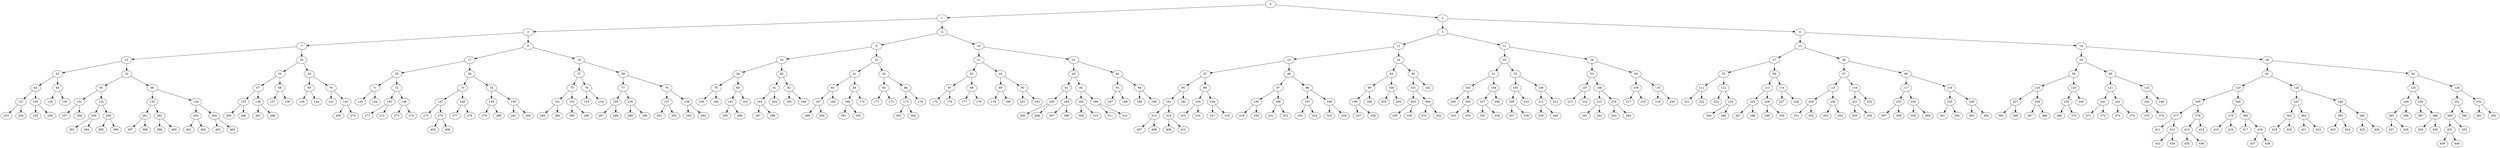 strict digraph "" {
	0	[Q=0.029104624284929298,
		size=54220];
	1	[Q=0.005904003109592715,
		size=24993];
	0 -> 1;
	2	[Q=0.03134954917268122,
		size=29227];
	0 -> 2;
	3	[Q=0.005111825973298831,
		size=10204];
	1 -> 3;
	4	[Q=0.0023702308725439825,
		size=14789];
	1 -> 4;
	5	[Q=0.0036431148019595017,
		size=9318];
	2 -> 5;
	6	[Q=0.02295065390886425,
		size=19909];
	2 -> 6;
	7	[Q=0.05385882365872846,
		size=2014];
	3 -> 7;
	8	[Q=0.0029150957395989163,
		size=8190];
	3 -> 8;
	9	[Q=0.0012977115306314901,
		size=7080];
	4 -> 9;
	10	[Q=0.0025864207092372304,
		size=7709];
	4 -> 10;
	11	[Q=0.0028760895284595245,
		size=4226];
	5 -> 11;
	12	[Q=0.0016617296992483127,
		size=5092];
	5 -> 12;
	13	[Q=0.003545563939971602,
		size=7406];
	6 -> 13;
	14	[Q=0.030594217101504617,
		size=12503];
	6 -> 14;
	15	[Q=0.03976301979885487,
		size=910];
	7 -> 15;
	16	[Q=0.00576221938869953,
		size=1104];
	7 -> 16;
	17	[Q=0.002984867754059095,
		size=3401];
	8 -> 17;
	18	[Q=0.0015935494715573761,
		size=4789];
	8 -> 18;
	19	[Q=0.0013058584945222496,
		size=3203];
	9 -> 19;
	20	[Q=0.0011590105862541722,
		size=3877];
	9 -> 20;
	21	[Q=0.0014897805975346567,
		size=3795];
	10 -> 21;
	22	[Q=0.001269752959957543,
		size=3914];
	10 -> 22;
	23	[Q=0.0023601602750298045,
		size=1915];
	11 -> 23;
	24	[Q=0.0012803290746835339,
		size=2311];
	11 -> 24;
	25	[Q=0.004966351627125255,
		size=1815];
	12 -> 25;
	26	[Q=0.0038549800101170817,
		size=3277];
	12 -> 26;
	27	[Q=0.0026409433755061607,
		size=2977];
	13 -> 27;
	28	[Q=0.0014803788468302215,
		size=4429];
	13 -> 28;
	29	[Q=0.012179985698204332,
		size=5179];
	14 -> 29;
	30	[Q=0.0044145217694326055,
		size=7324];
	14 -> 30;
	31	[Q=0.01121723210834337,
		size=251];
	15 -> 31;
	32	[Q=0.02117095067980944,
		size=659];
	15 -> 32;
	33	[Q=0.003356177762535162,
		size=546];
	16 -> 33;
	34	[Q=0.004724221117588606,
		size=558];
	16 -> 34;
	35	[Q=0.0009811901119692878,
		size=1542];
	17 -> 35;
	36	[Q=0.0016303644064669387,
		size=1859];
	17 -> 36;
	37	[Q=0.0008417945445635955,
		size=2430];
	18 -> 37;
	38	[Q=0.0008273801386392832,
		size=2359];
	18 -> 38;
	39	[Q=0.0012501866671139339,
		size=1690];
	19 -> 39;
	40	[Q=0.0008491381763399974,
		size=1513];
	19 -> 40;
	41	[Q=0.0007349867221358997,
		size=1913];
	20 -> 41;
	42	[Q=0.0007048857083979398,
		size=1964];
	20 -> 42;
	43	[Q=0.001144876305781528,
		size=1780];
	21 -> 43;
	44	[Q=0.0007594732158880402,
		size=2015];
	21 -> 44;
	45	[Q=0.0012521383816823384,
		size=2248];
	22 -> 45;
	46	[Q=0.0005079523254244989,
		size=1666];
	22 -> 46;
	47	[Q=0.007383617168476145,
		size=649];
	23 -> 47;
	48	[Q=0.0029742864445059525,
		size=1266];
	23 -> 48;
	49	[Q=0.0015173572805118607,
		size=1062];
	24 -> 49;
	50	[Q=0.0011172910990474016,
		size=1249];
	24 -> 50;
	51	[Q=0.004800598765197922,
		size=515];
	25 -> 51;
	52	[Q=0.0007262487088080249,
		size=1300];
	25 -> 52;
	53	[Q=0.0015036379892706536,
		size=1542];
	26 -> 53;
	54	[Q=0.001297303788958537,
		size=1735];
	26 -> 54;
	55	[Q=0.0019590216446715436,
		size=1267];
	27 -> 55;
	56	[Q=0.0011446410278700414,
		size=1710];
	27 -> 56;
	57	[Q=0.0009699804985603411,
		size=2234];
	28 -> 57;
	58	[Q=0.0013287971988691638,
		size=2195];
	28 -> 58;
	59	[Q=0.00825265130160377,
		size=1961];
	29 -> 59;
	60	[Q=0.0009413633807543453,
		size=3218];
	29 -> 60;
	61	[Q=0.0037100176204264215,
		size=2595];
	30 -> 61;
	62	[Q=0.00211099504617529,
		size=4729];
	30 -> 62;
	63	[Q=0.02638206095780303,
		size=79];
	31 -> 63;
	64	[Q=0.005162807525434521,
		size=172];
	31 -> 64;
	65	[Q=0.011504623536527786,
		size=217];
	32 -> 65;
	66	[Q=0.015837428554524913,
		size=442];
	32 -> 66;
	67	[Q=0.0024022734492327447,
		size=256];
	33 -> 67;
	68	[Q=0.002066070033799522,
		size=290];
	33 -> 68;
	69	[Q=0.0010121232452605933,
		size=274];
	34 -> 69;
	70	[Q=0.0018397952363295722,
		size=284];
	34 -> 70;
	71	[Q=0.00025635277883080676,
		size=748];
	35 -> 71;
	72	[Q=0.0005946800708820504,
		size=794];
	35 -> 72;
	73	[Q=0.0010601585000674096,
		size=921];
	36 -> 73;
	74	[Q=0.0008248684284327401,
		size=938];
	36 -> 74;
	75	[Q=0.0005493857705489436,
		size=1160];
	37 -> 75;
	76	[Q=0.00034458026964351296,
		size=1270];
	37 -> 76;
	77	[Q=0.000685940336612928,
		size=933];
	38 -> 77;
	78	[Q=0.0006544732309054502,
		size=1426];
	38 -> 78;
	79	[Q=0.0008675306784866055,
		size=611];
	39 -> 79;
	80	[Q=0.0003368619538305917,
		size=1079];
	39 -> 80;
	81	[Q=0.001962935814578348,
		size=563];
	40 -> 81;
	82	[Q=0.0017898414278336439,
		size=950];
	40 -> 82;
	83	[Q=0.0022991706158564523,
		size=546];
	41 -> 83;
	84	[Q=0.0006979438358712675,
		size=1367];
	41 -> 84;
	85	[Q=0.0004917356607433143,
		size=928];
	42 -> 85;
	86	[Q=0.00035744846106025574,
		size=1036];
	42 -> 86;
	87	[Q=0.000824914217403605,
		size=817];
	43 -> 87;
	88	[Q=0.0005295866054840226,
		size=963];
	43 -> 88;
	89	[Q=0.0006882356210228258,
		size=1005];
	44 -> 89;
	90	[Q=0.0006077551441562301,
		size=1010];
	44 -> 90;
	91	[Q=0.000561411428762898,
		size=899];
	45 -> 91;
	92	[Q=0.0003855270578977388,
		size=1349];
	45 -> 92;
	93	[Q=0.00030340344054052837,
		size=829];
	46 -> 93;
	94	[Q=0.00010683454627186117,
		size=837];
	46 -> 94;
	95	[Q=0.01352607226638669,
		size=247];
	47 -> 95;
	96	[Q=0.007266329117179629,
		size=402];
	47 -> 96;
	97	[Q=0.0016522297436665778,
		size=650];
	48 -> 97;
	98	[Q=0.0011097615222432494,
		size=616];
	48 -> 98;
	99	[Q=0.0013815286831952017,
		size=467];
	49 -> 99;
	100	[Q=0.0005205628382669858,
		size=595];
	49 -> 100;
	101	[Q=0.00014453613204834515,
		size=651];
	50 -> 101;
	102	[size=598];
	50 -> 102;
	103	[Q=0.004145150808674364,
		size=252];
	51 -> 103;
	104	[Q=0.002393692461282154,
		size=263];
	51 -> 104;
	105	[Q=0.0009667808263577604,
		size=586];
	52 -> 105;
	106	[Q=0.0005631556317042541,
		size=714];
	52 -> 106;
	107	[Q=0.0013506201545903096,
		size=537];
	53 -> 107;
	108	[Q=0.0005283217072943047,
		size=1005];
	53 -> 108;
	109	[Q=0.0008012521867611644,
		size=705];
	54 -> 109;
	110	[Q=0.00031874764648967546,
		size=1030];
	54 -> 110;
	111	[Q=0.0013075165136499367,
		size=467];
	55 -> 111;
	112	[Q=0.001652991051852029,
		size=800];
	55 -> 112;
	113	[Q=0.0012095965800828778,
		size=670];
	56 -> 113;
	114	[Q=0.0009168012726697705,
		size=1040];
	56 -> 114;
	115	[Q=0.0012678822658904465,
		size=1110];
	57 -> 115;
	116	[Q=0.0007078092653756696,
		size=1124];
	57 -> 116;
	117	[Q=0.0015282269395382742,
		size=1025];
	58 -> 117;
	118	[Q=0.0006989626447349295,
		size=1170];
	58 -> 118;
	119	[Q=0.0013279766530553128,
		size=1418];
	59 -> 119;
	120	[Q=0.01073221230740265,
		size=543];
	59 -> 120;
	121	[Q=0.000628246896706347,
		size=1536];
	60 -> 121;
	122	[Q=0.0006725280288459867,
		size=1682];
	60 -> 122;
	123	[Q=0.015884756272868103,
		size=664];
	61 -> 123;
	124	[Q=0.0024032594026160703,
		size=1931];
	61 -> 124;
	125	[Q=0.0011174100674630205,
		size=1674];
	62 -> 125;
	126	[Q=0.0010350082144808537,
		size=3055];
	62 -> 126;
	127	[Q=0.016928666431089825,
		size=31];
	63 -> 127;
	128	[Q=0.014785146844564695,
		size=48];
	63 -> 128;
	129	[size=87];
	64 -> 129;
	130	[size=85];
	64 -> 130;
	131	[Q=0.010375066047412784,
		size=81];
	65 -> 131;
	132	[Q=0.0020231038049960126,
		size=136];
	65 -> 132;
	133	[Q=0.006529846013286156,
		size=211];
	66 -> 133;
	134	[Q=0.006359336090796364,
		size=231];
	66 -> 134;
	135	[Q=0.0009523005038097054,
		size=119];
	67 -> 135;
	136	[Q=0.0004564615529334612,
		size=137];
	67 -> 136;
	137	[size=148];
	68 -> 137;
	138	[size=142];
	68 -> 138;
	139	[size=125];
	69 -> 139;
	140	[size=149];
	69 -> 140;
	141	[size=136];
	70 -> 141;
	142	[Q=0.0009755076174073618,
		size=148];
	70 -> 142;
	143	[size=260];
	71 -> 143;
	144	[size=488];
	71 -> 144;
	145	[Q=0.000485399691577848,
		size=282];
	72 -> 145;
	146	[Q="8.836911602427833e-05",
		size=512];
	72 -> 146;
	147	[Q=0.00037539772036554453,
		size=401];
	73 -> 147;
	148	[Q=0.0005357435049087589,
		size=520];
	73 -> 148;
	149	[Q=0.00021726390824597375,
		size=314];
	74 -> 149;
	150	[Q=0.0002915184418593453,
		size=624];
	74 -> 150;
	151	[Q=0.00021776337066040097,
		size=543];
	75 -> 151;
	152	[Q=0.00048407577569836713,
		size=617];
	75 -> 152;
	153	[size=614];
	76 -> 153;
	154	[size=656];
	76 -> 154;
	155	[Q=0.00034546289172340816,
		size=353];
	77 -> 155;
	156	[Q="6.855667651095576e-05",
		size=580];
	77 -> 156;
	157	[Q=0.0001589287927897809,
		size=635];
	78 -> 157;
	158	[Q="1.62637360516249e-05",
		size=791];
	78 -> 158;
	159	[size=280];
	79 -> 159;
	160	[size=331];
	79 -> 160;
	161	[Q="3.299141516474591e-05",
		size=524];
	80 -> 161;
	162	[size=555];
	80 -> 162;
	163	[Q=0.0024599137666909132,
		size=174];
	81 -> 163;
	164	[size=389];
	81 -> 164;
	165	[size=476];
	82 -> 165;
	166	[size=474];
	82 -> 166;
	167	[Q=0.0020545662359799655,
		size=163];
	83 -> 167;
	168	[size=383];
	83 -> 168;
	169	[Q=0.00030737033322073004,
		size=673];
	84 -> 169;
	170	[size=694];
	84 -> 170;
	171	[size=408];
	85 -> 171;
	172	[size=520];
	85 -> 172;
	173	[Q="3.300233693925847e-05",
		size=506];
	86 -> 173;
	174	[size=530];
	86 -> 174;
	175	[size=345];
	87 -> 175;
	176	[size=472];
	87 -> 176;
	177	[size=453];
	88 -> 177;
	178	[size=510];
	88 -> 178;
	179	[size=433];
	89 -> 179;
	180	[size=572];
	89 -> 180;
	181	[size=513];
	90 -> 181;
	182	[size=497];
	90 -> 182;
	183	[Q=0.0007042086518104368,
		size=278];
	91 -> 183;
	184	[Q="7.255520267929194e-05",
		size=621];
	91 -> 184;
	185	[Q="5.441805168537872e-05",
		size=664];
	92 -> 185;
	186	[Q="5.922827676951847e-05",
		size=685];
	92 -> 186;
	187	[size=416];
	93 -> 187;
	188	[size=413];
	93 -> 188;
	189	[size=382];
	94 -> 189;
	190	[size=455];
	94 -> 190;
	191	[Q=0.005174668430674212,
		size=158];
	95 -> 191;
	192	[size=89];
	95 -> 192;
	193	[Q=0.010136274533110723,
		size=134];
	96 -> 193;
	194	[Q=0.000970267785136425,
		size=268];
	96 -> 194;
	195	[Q=0.001040712612239647,
		size=310];
	97 -> 195;
	196	[Q=0.00040671063706487764,
		size=340];
	97 -> 196;
	197	[Q=0.002087192017293432,
		size=216];
	98 -> 197;
	198	[Q=0.0003746167241441556,
		size=400];
	98 -> 198;
	199	[Q=0.0033543349802974964,
		size=144];
	99 -> 199;
	200	[size=323];
	99 -> 200;
	201	[size=270];
	100 -> 201;
	202	[size=325];
	100 -> 202;
	203	[Q=0.00013164549576271875,
		size=249];
	101 -> 203;
	204	[Q=0.0003043907074896657,
		size=402];
	101 -> 204;
	205	[size=92];
	103 -> 205;
	206	[Q="9.35430153871375e-05",
		size=160];
	103 -> 206;
	207	[Q=0.0002547595441096395,
		size=116];
	104 -> 207;
	208	[size=147];
	104 -> 208;
	209	[Q=0.0008547540398106124,
		size=216];
	105 -> 209;
	210	[size=370];
	105 -> 210;
	211	[Q="4.301503263429152e-05",
		size=361];
	106 -> 211;
	212	[size=353];
	106 -> 212;
	213	[size=215];
	107 -> 213;
	214	[size=322];
	107 -> 214;
	215	[Q="4.3773317509238074e-05",
		size=468];
	108 -> 215;
	216	[Q=0.0001772707831011744,
		size=537];
	108 -> 216;
	217	[size=337];
	109 -> 217;
	218	[size=368];
	109 -> 218;
	219	[size=514];
	110 -> 219;
	220	[size=516];
	110 -> 220;
	221	[size=199];
	111 -> 221;
	222	[size=268];
	111 -> 222;
	223	[size=244];
	112 -> 223;
	224	[Q=0.00014080246551928521,
		size=556];
	112 -> 224;
	225	[Q=0.016051308345921944,
		size=132];
	113 -> 225;
	226	[Q=0.0022070268015835226,
		size=538];
	113 -> 226;
	227	[size=474];
	114 -> 227;
	228	[size=566];
	114 -> 228;
	229	[Q=0.00023714569731719815,
		size=561];
	115 -> 229;
	230	[Q=0.0005197882548307331,
		size=549];
	115 -> 230;
	231	[Q=0.0005778583069243892,
		size=566];
	116 -> 231;
	232	[size=558];
	116 -> 232;
	233	[Q=0.0007098081311772697,
		size=451];
	117 -> 233;
	234	[Q="9.785408276677399e-05",
		size=574];
	117 -> 234;
	235	[Q=0.0002082698872693245,
		size=599];
	118 -> 235;
	236	[Q=0.00040177153199255633,
		size=571];
	118 -> 236;
	237	[Q=0.001268029716436303,
		size=664];
	119 -> 237;
	238	[Q=0.0003244303250289349,
		size=754];
	119 -> 238;
	239	[Q=0.0007618329465897133,
		size=189];
	120 -> 239;
	240	[size=354];
	120 -> 240;
	241	[Q="6.0271240461623465e-05",
		size=772];
	121 -> 241;
	242	[Q="3.247676971684932e-05",
		size=764];
	121 -> 242;
	243	[Q=0.0001334762856184113,
		size=638];
	122 -> 243;
	244	[size=1044];
	122 -> 244;
	245	[Q=0.008169745810927498,
		size=201];
	123 -> 245;
	246	[Q=0.004678744697375753,
		size=463];
	123 -> 246;
	247	[Q=0.0015857026980606037,
		size=609];
	124 -> 247;
	248	[Q=0.000492423747782772,
		size=1322];
	124 -> 248;
	249	[Q=0.0007482527633871777,
		size=725];
	125 -> 249;
	250	[Q=0.0013786174569928866,
		size=949];
	125 -> 250;
	251	[Q=0.000222771158674806,
		size=1388];
	126 -> 251;
	252	[Q=0.00037889326809434354,
		size=1667];
	126 -> 252;
	253	[size=6];
	127 -> 253;
	254	[size=25];
	127 -> 254;
	255	[size=22];
	128 -> 255;
	256	[size=26];
	128 -> 256;
	257	[size=31];
	131 -> 257;
	258	[size=50];
	131 -> 258;
	259	[Q=0.0011902163213682038,
		size=42];
	132 -> 259;
	260	[Q=0.001606577403484688,
		size=94];
	132 -> 260;
	261	[Q=0.0007130800920247676,
		size=86];
	133 -> 261;
	262	[Q=0.0024488292399092726,
		size=125];
	133 -> 262;
	263	[Q=0.0041752198697103116,
		size=115];
	134 -> 263;
	264	[Q=0.0031711250127639534,
		size=116];
	134 -> 264;
	265	[size=49];
	135 -> 265;
	266	[size=70];
	135 -> 266;
	267	[size=29];
	136 -> 267;
	268	[size=108];
	136 -> 268;
	269	[size=75];
	142 -> 269;
	270	[size=73];
	142 -> 270;
	271	[size=100];
	145 -> 271;
	272	[size=182];
	145 -> 272;
	273	[size=261];
	146 -> 273;
	274	[size=251];
	146 -> 274;
	275	[size=164];
	147 -> 275;
	276	[Q="2.2866037626745328e-05",
		size=237];
	147 -> 276;
	277	[size=229];
	148 -> 277;
	278	[size=291];
	148 -> 278;
	279	[size=150];
	149 -> 279;
	280	[size=164];
	149 -> 280;
	281	[size=306];
	150 -> 281;
	282	[size=318];
	150 -> 282;
	283	[size=191];
	151 -> 283;
	284	[size=352];
	151 -> 284;
	285	[size=304];
	152 -> 285;
	286	[size=313];
	152 -> 286;
	287	[size=165];
	155 -> 287;
	288	[size=188];
	155 -> 288;
	289	[size=321];
	156 -> 289;
	290	[size=259];
	156 -> 290;
	291	[size=284];
	157 -> 291;
	292	[size=351];
	157 -> 292;
	293	[size=392];
	158 -> 293;
	294	[size=399];
	158 -> 294;
	295	[size=236];
	161 -> 295;
	296	[size=288];
	161 -> 296;
	297	[size=69];
	163 -> 297;
	298	[size=105];
	163 -> 298;
	299	[size=74];
	167 -> 299;
	300	[size=89];
	167 -> 300;
	301	[size=311];
	169 -> 301;
	302	[size=362];
	169 -> 302;
	303	[size=255];
	173 -> 303;
	304	[size=251];
	173 -> 304;
	305	[size=92];
	183 -> 305;
	306	[size=186];
	183 -> 306;
	307	[size=326];
	184 -> 307;
	308	[size=295];
	184 -> 308;
	309	[size=326];
	185 -> 309;
	310	[size=338];
	185 -> 310;
	311	[size=269];
	186 -> 311;
	312	[size=416];
	186 -> 312;
	313	[Q=0.004147846161600799,
		size=58];
	191 -> 313;
	314	[Q=0.00011618387292056109,
		size=100];
	191 -> 314;
	315	[size=53];
	193 -> 315;
	316	[size=81];
	193 -> 316;
	317	[size=133];
	194 -> 317;
	318	[size=135];
	194 -> 318;
	319	[size=135];
	195 -> 319;
	320	[size=175];
	195 -> 320;
	321	[size=178];
	196 -> 321;
	322	[size=162];
	196 -> 322;
	323	[size=114];
	197 -> 323;
	324	[size=102];
	197 -> 324;
	325	[size=195];
	198 -> 325;
	326	[size=205];
	198 -> 326;
	327	[size=46];
	199 -> 327;
	328	[size=98];
	199 -> 328;
	329	[size=48];
	203 -> 329;
	330	[size=201];
	203 -> 330;
	331	[size=164];
	204 -> 331;
	332	[size=238];
	204 -> 332;
	333	[size=79];
	206 -> 333;
	334	[size=81];
	206 -> 334;
	335	[size=62];
	207 -> 335;
	336	[size=54];
	207 -> 336;
	337	[size=129];
	209 -> 337;
	338	[size=87];
	209 -> 338;
	339	[size=170];
	211 -> 339;
	340	[size=191];
	211 -> 340;
	341	[size=194];
	215 -> 341;
	342	[size=274];
	215 -> 342;
	343	[size=277];
	216 -> 343;
	344	[size=260];
	216 -> 344;
	345	[size=227];
	224 -> 345;
	346	[size=329];
	224 -> 346;
	347	[size=35];
	225 -> 347;
	348	[size=97];
	225 -> 348;
	349	[size=270];
	226 -> 349;
	350	[size=268];
	226 -> 350;
	351	[size=273];
	229 -> 351;
	352	[size=288];
	229 -> 352;
	353	[size=271];
	230 -> 353;
	354	[size=278];
	230 -> 354;
	355	[size=228];
	231 -> 355;
	356	[size=338];
	231 -> 356;
	357	[size=222];
	233 -> 357;
	358	[size=229];
	233 -> 358;
	359	[size=255];
	234 -> 359;
	360	[size=319];
	234 -> 360;
	361	[size=263];
	235 -> 361;
	362	[size=336];
	235 -> 362;
	363	[size=243];
	236 -> 363;
	364	[size=328];
	236 -> 364;
	365	[size=294];
	237 -> 365;
	366	[size=370];
	237 -> 366;
	367	[size=370];
	238 -> 367;
	368	[size=384];
	238 -> 368;
	369	[size=90];
	239 -> 369;
	370	[size=99];
	239 -> 370;
	371	[size=366];
	241 -> 371;
	372	[size=406];
	241 -> 372;
	373	[size=363];
	242 -> 373;
	374	[size=401];
	242 -> 374;
	375	[size=234];
	243 -> 375;
	376	[size=404];
	243 -> 376;
	377	[Q=0.0018471534612975737,
		size=101];
	245 -> 377;
	378	[Q=0.006089277466846094,
		size=100];
	245 -> 378;
	379	[Q=0.005930283290057431,
		size=212];
	246 -> 379;
	380	[Q=0.004351372742890991,
		size=251];
	246 -> 380;
	381	[Q=0.001105357845632593,
		size=303];
	247 -> 381;
	382	[Q=0.00028540643460217563,
		size=306];
	247 -> 382;
	383	[Q=0.0002221154122900998,
		size=759];
	248 -> 383;
	384	[Q=0.0008801758032847273,
		size=563];
	248 -> 384;
	385	[Q=0.003174811287545966,
		size=220];
	249 -> 385;
	386	[size=505];
	249 -> 386;
	387	[size=429];
	250 -> 387;
	388	[Q=0.00023074919245832937,
		size=520];
	250 -> 388;
	389	[Q=0.0007665413615118178,
		size=500];
	251 -> 389;
	390	[size=888];
	251 -> 390;
	391	[size=816];
	252 -> 391;
	392	[size=851];
	252 -> 392;
	393	[size=12];
	259 -> 393;
	394	[size=30];
	259 -> 394;
	395	[size=48];
	260 -> 395;
	396	[size=46];
	260 -> 396;
	397	[size=33];
	261 -> 397;
	398	[size=53];
	261 -> 398;
	399	[size=62];
	262 -> 399;
	400	[size=63];
	262 -> 400;
	401	[size=64];
	263 -> 401;
	402	[size=51];
	263 -> 402;
	403	[size=54];
	264 -> 403;
	404	[size=62];
	264 -> 404;
	405	[size=106];
	276 -> 405;
	406	[size=131];
	276 -> 406;
	407	[size=35];
	313 -> 407;
	408	[size=23];
	313 -> 408;
	409	[size=39];
	314 -> 409;
	410	[size=61];
	314 -> 410;
	411	[size=53];
	377 -> 411;
	412	[Q=0.0020514163587687095,
		size=48];
	377 -> 412;
	413	[Q=0.0008067540365773451,
		size=55];
	378 -> 413;
	414	[size=45];
	378 -> 414;
	415	[size=93];
	379 -> 415;
	416	[size=119];
	379 -> 416;
	417	[size=108];
	380 -> 417;
	418	[Q=0.0011345950500269986,
		size=143];
	380 -> 418;
	419	[size=128];
	381 -> 419;
	420	[size=175];
	381 -> 420;
	421	[size=103];
	382 -> 421;
	422	[size=203];
	382 -> 422;
	423	[size=227];
	383 -> 423;
	424	[size=532];
	383 -> 424;
	425	[size=218];
	384 -> 425;
	426	[size=345];
	384 -> 426;
	427	[size=58];
	385 -> 427;
	428	[size=162];
	385 -> 428;
	429	[size=282];
	388 -> 429;
	430	[size=238];
	388 -> 430;
	431	[Q=0.002235084246779817,
		size=71];
	389 -> 431;
	432	[size=429];
	389 -> 432;
	433	[size=21];
	412 -> 433;
	434	[size=27];
	412 -> 434;
	435	[size=21];
	413 -> 435;
	436	[size=34];
	413 -> 436;
	437	[size=64];
	418 -> 437;
	438	[size=79];
	418 -> 438;
	439	[size=42];
	431 -> 439;
	440	[size=29];
	431 -> 440;
}
